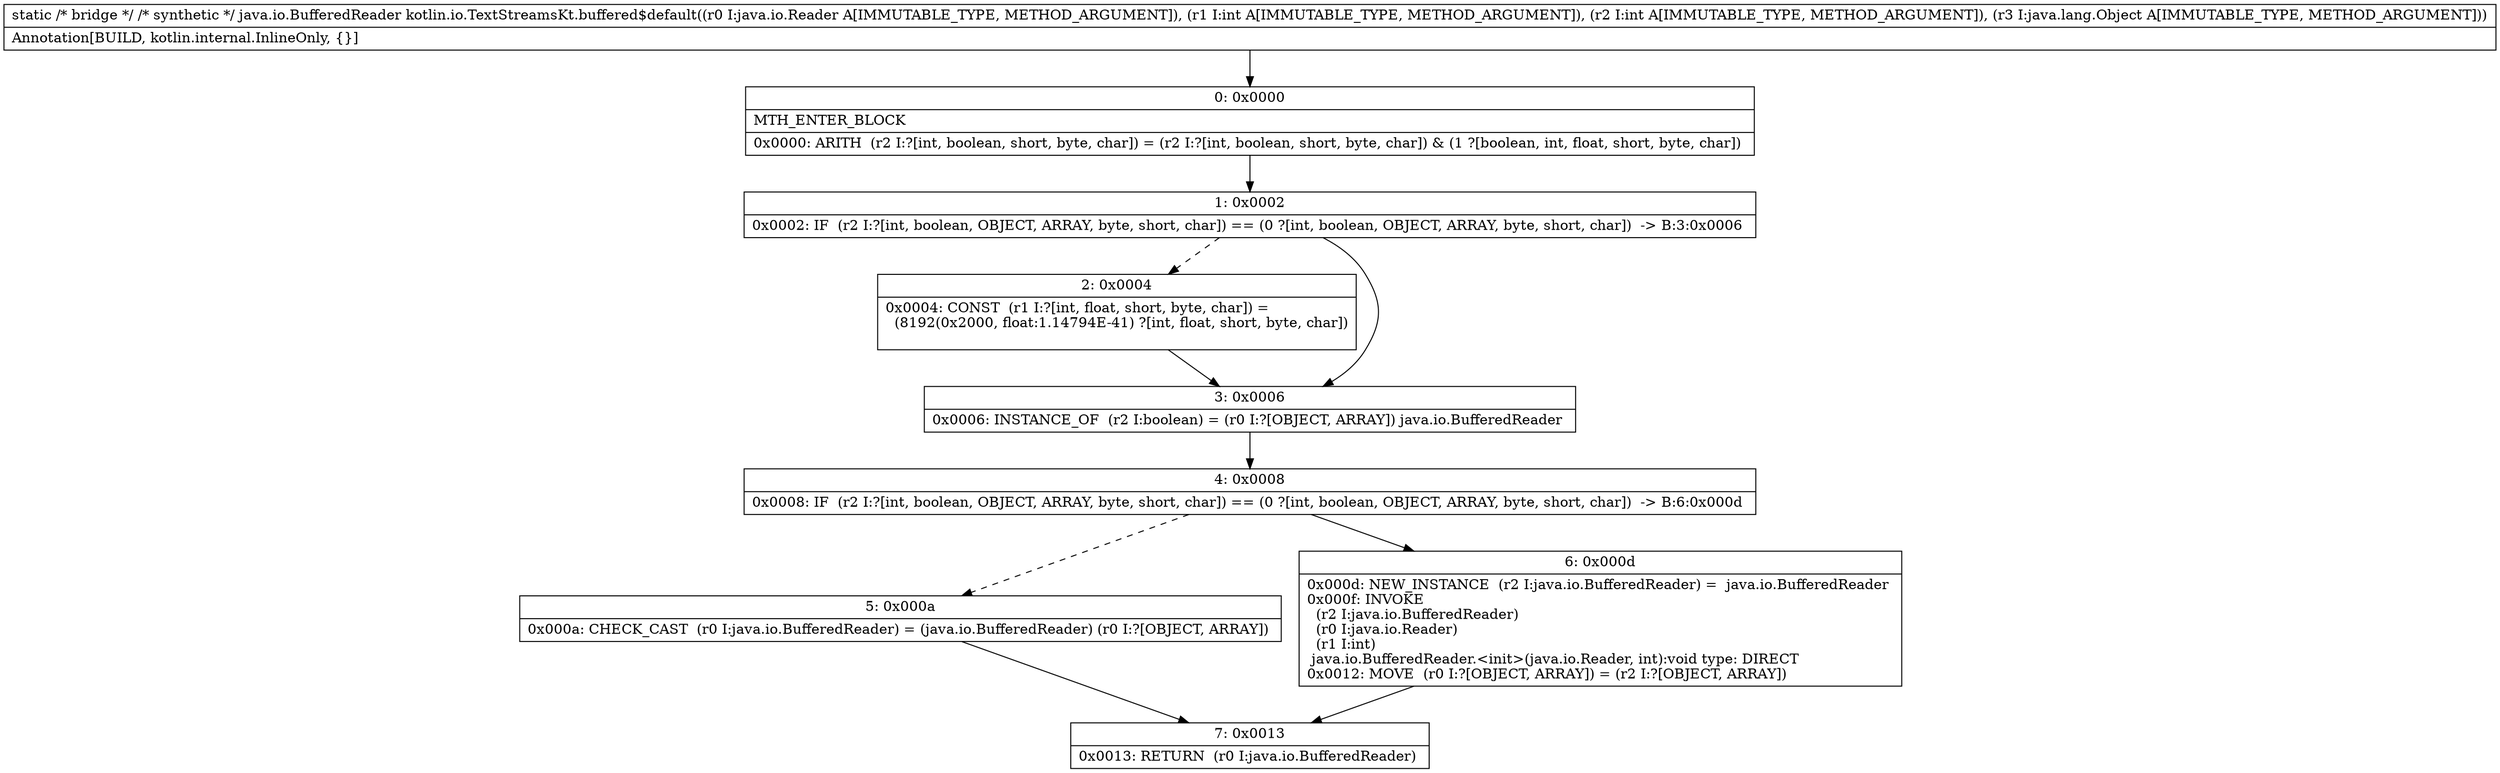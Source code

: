 digraph "CFG forkotlin.io.TextStreamsKt.buffered$default(Ljava\/io\/Reader;IILjava\/lang\/Object;)Ljava\/io\/BufferedReader;" {
Node_0 [shape=record,label="{0\:\ 0x0000|MTH_ENTER_BLOCK\l|0x0000: ARITH  (r2 I:?[int, boolean, short, byte, char]) = (r2 I:?[int, boolean, short, byte, char]) & (1 ?[boolean, int, float, short, byte, char]) \l}"];
Node_1 [shape=record,label="{1\:\ 0x0002|0x0002: IF  (r2 I:?[int, boolean, OBJECT, ARRAY, byte, short, char]) == (0 ?[int, boolean, OBJECT, ARRAY, byte, short, char])  \-\> B:3:0x0006 \l}"];
Node_2 [shape=record,label="{2\:\ 0x0004|0x0004: CONST  (r1 I:?[int, float, short, byte, char]) = \l  (8192(0x2000, float:1.14794E\-41) ?[int, float, short, byte, char])\l \l}"];
Node_3 [shape=record,label="{3\:\ 0x0006|0x0006: INSTANCE_OF  (r2 I:boolean) = (r0 I:?[OBJECT, ARRAY]) java.io.BufferedReader \l}"];
Node_4 [shape=record,label="{4\:\ 0x0008|0x0008: IF  (r2 I:?[int, boolean, OBJECT, ARRAY, byte, short, char]) == (0 ?[int, boolean, OBJECT, ARRAY, byte, short, char])  \-\> B:6:0x000d \l}"];
Node_5 [shape=record,label="{5\:\ 0x000a|0x000a: CHECK_CAST  (r0 I:java.io.BufferedReader) = (java.io.BufferedReader) (r0 I:?[OBJECT, ARRAY]) \l}"];
Node_6 [shape=record,label="{6\:\ 0x000d|0x000d: NEW_INSTANCE  (r2 I:java.io.BufferedReader) =  java.io.BufferedReader \l0x000f: INVOKE  \l  (r2 I:java.io.BufferedReader)\l  (r0 I:java.io.Reader)\l  (r1 I:int)\l java.io.BufferedReader.\<init\>(java.io.Reader, int):void type: DIRECT \l0x0012: MOVE  (r0 I:?[OBJECT, ARRAY]) = (r2 I:?[OBJECT, ARRAY]) \l}"];
Node_7 [shape=record,label="{7\:\ 0x0013|0x0013: RETURN  (r0 I:java.io.BufferedReader) \l}"];
MethodNode[shape=record,label="{static \/* bridge *\/ \/* synthetic *\/ java.io.BufferedReader kotlin.io.TextStreamsKt.buffered$default((r0 I:java.io.Reader A[IMMUTABLE_TYPE, METHOD_ARGUMENT]), (r1 I:int A[IMMUTABLE_TYPE, METHOD_ARGUMENT]), (r2 I:int A[IMMUTABLE_TYPE, METHOD_ARGUMENT]), (r3 I:java.lang.Object A[IMMUTABLE_TYPE, METHOD_ARGUMENT]))  | Annotation[BUILD, kotlin.internal.InlineOnly, \{\}]\l}"];
MethodNode -> Node_0;
Node_0 -> Node_1;
Node_1 -> Node_2[style=dashed];
Node_1 -> Node_3;
Node_2 -> Node_3;
Node_3 -> Node_4;
Node_4 -> Node_5[style=dashed];
Node_4 -> Node_6;
Node_5 -> Node_7;
Node_6 -> Node_7;
}

